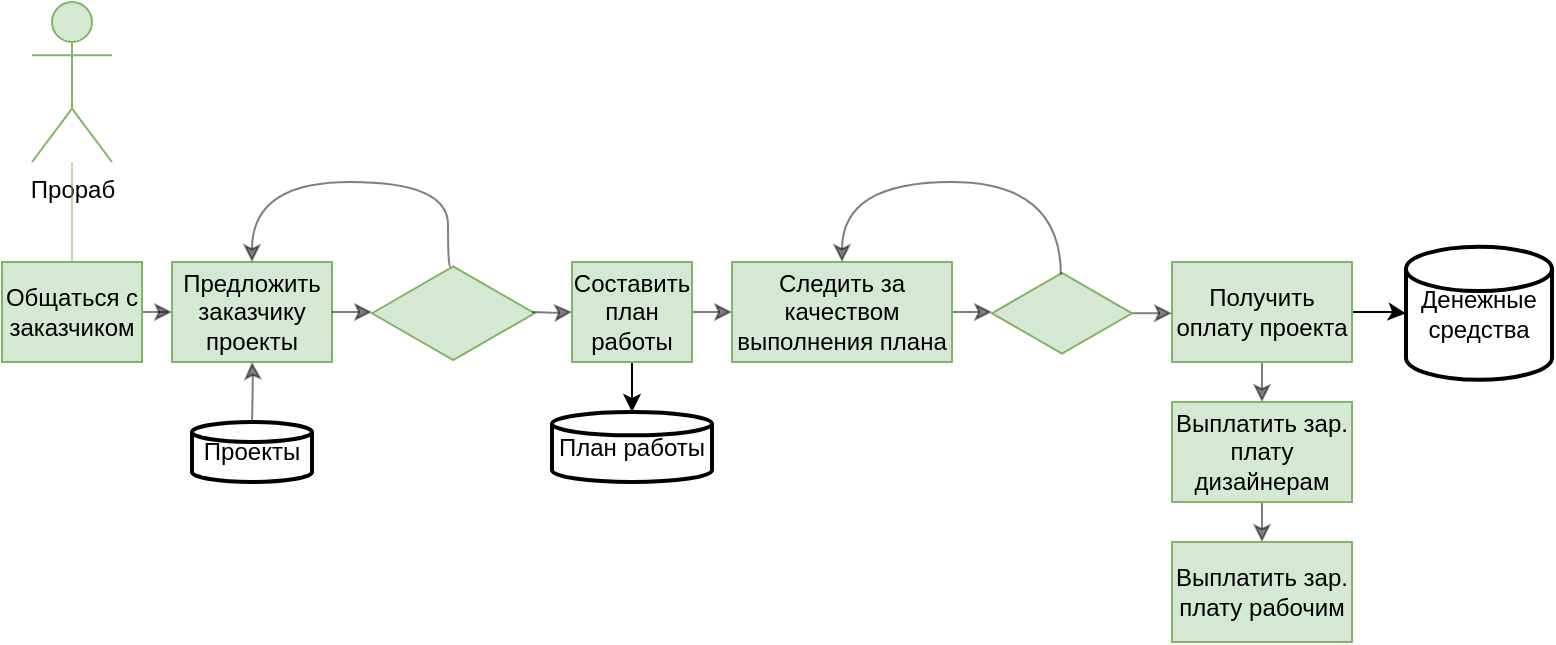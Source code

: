 <mxfile version="15.4.1" type="github">
  <diagram id="C5RBs43oDa-KdzZeNtuy" name="Page-1">
    <mxGraphModel dx="1185" dy="658" grid="1" gridSize="10" guides="1" tooltips="1" connect="1" arrows="1" fold="1" page="1" pageScale="1" pageWidth="827" pageHeight="1169" math="0" shadow="0">
      <root>
        <mxCell id="WIyWlLk6GJQsqaUBKTNV-0" />
        <mxCell id="WIyWlLk6GJQsqaUBKTNV-1" parent="WIyWlLk6GJQsqaUBKTNV-0" />
        <mxCell id="Xk0NxCDFOZxf7ItBGTgv-0" value="Прораб" style="shape=umlActor;verticalLabelPosition=bottom;verticalAlign=top;html=1;outlineConnect=0;fillColor=#d5e8d4;strokeColor=#82b366;" parent="WIyWlLk6GJQsqaUBKTNV-1" vertex="1">
          <mxGeometry x="40" y="40" width="40" height="80" as="geometry" />
        </mxCell>
        <mxCell id="Xk0NxCDFOZxf7ItBGTgv-8" value="" style="edgeStyle=orthogonalEdgeStyle;curved=1;orthogonalLoop=1;jettySize=auto;html=1;opacity=50;" parent="WIyWlLk6GJQsqaUBKTNV-1" source="Xk0NxCDFOZxf7ItBGTgv-3" target="Xk0NxCDFOZxf7ItBGTgv-7" edge="1">
          <mxGeometry relative="1" as="geometry" />
        </mxCell>
        <mxCell id="Xk0NxCDFOZxf7ItBGTgv-3" value="Общаться с заказчиком" style="rounded=0;whiteSpace=wrap;html=1;fillColor=#d5e8d4;strokeColor=#82b366;" parent="WIyWlLk6GJQsqaUBKTNV-1" vertex="1">
          <mxGeometry x="25" y="170" width="70" height="50" as="geometry" />
        </mxCell>
        <mxCell id="Xk0NxCDFOZxf7ItBGTgv-5" value="" style="endArrow=none;html=1;edgeStyle=orthogonalEdgeStyle;exitX=0.5;exitY=0;exitDx=0;exitDy=0;fillColor=#d5e8d4;strokeColor=#82b366;curved=1;opacity=50;" parent="WIyWlLk6GJQsqaUBKTNV-1" source="Xk0NxCDFOZxf7ItBGTgv-3" edge="1">
          <mxGeometry width="50" height="50" relative="1" as="geometry">
            <mxPoint x="210" y="200" as="sourcePoint" />
            <mxPoint x="60" y="120" as="targetPoint" />
          </mxGeometry>
        </mxCell>
        <mxCell id="Xk0NxCDFOZxf7ItBGTgv-9" value="" style="edgeStyle=orthogonalEdgeStyle;curved=1;orthogonalLoop=1;jettySize=auto;html=1;opacity=50;" parent="WIyWlLk6GJQsqaUBKTNV-1" target="Xk0NxCDFOZxf7ItBGTgv-7" edge="1">
          <mxGeometry relative="1" as="geometry">
            <mxPoint x="150" y="250" as="sourcePoint" />
          </mxGeometry>
        </mxCell>
        <mxCell id="Xk0NxCDFOZxf7ItBGTgv-7" value="Предложить заказчику проекты" style="rounded=0;whiteSpace=wrap;html=1;fillColor=#d5e8d4;strokeColor=#82b366;" parent="WIyWlLk6GJQsqaUBKTNV-1" vertex="1">
          <mxGeometry x="110" y="170" width="80" height="50" as="geometry" />
        </mxCell>
        <mxCell id="Xk0NxCDFOZxf7ItBGTgv-13" value="" style="edgeStyle=orthogonalEdgeStyle;curved=1;orthogonalLoop=1;jettySize=auto;html=1;opacity=50;" parent="WIyWlLk6GJQsqaUBKTNV-1" source="Xk0NxCDFOZxf7ItBGTgv-10" target="Xk0NxCDFOZxf7ItBGTgv-12" edge="1">
          <mxGeometry relative="1" as="geometry" />
        </mxCell>
        <mxCell id="DW5_w6Yt8YtxqgNB4Eyj-4" value="" style="edgeStyle=orthogonalEdgeStyle;rounded=0;orthogonalLoop=1;jettySize=auto;html=1;" edge="1" parent="WIyWlLk6GJQsqaUBKTNV-1" source="Xk0NxCDFOZxf7ItBGTgv-10" target="DW5_w6Yt8YtxqgNB4Eyj-2">
          <mxGeometry relative="1" as="geometry" />
        </mxCell>
        <mxCell id="Xk0NxCDFOZxf7ItBGTgv-10" value="Составить план работы" style="rounded=0;whiteSpace=wrap;html=1;fillColor=#d5e8d4;strokeColor=#82b366;" parent="WIyWlLk6GJQsqaUBKTNV-1" vertex="1">
          <mxGeometry x="310" y="170" width="60" height="50" as="geometry" />
        </mxCell>
        <mxCell id="Xk0NxCDFOZxf7ItBGTgv-30" value="" style="edgeStyle=orthogonalEdgeStyle;curved=1;orthogonalLoop=1;jettySize=auto;html=1;opacity=50;" parent="WIyWlLk6GJQsqaUBKTNV-1" source="Xk0NxCDFOZxf7ItBGTgv-12" target="Xk0NxCDFOZxf7ItBGTgv-29" edge="1">
          <mxGeometry relative="1" as="geometry" />
        </mxCell>
        <mxCell id="Xk0NxCDFOZxf7ItBGTgv-12" value="Следить за качеством выполнения плана" style="rounded=0;whiteSpace=wrap;html=1;fillColor=#d5e8d4;strokeColor=#82b366;" parent="WIyWlLk6GJQsqaUBKTNV-1" vertex="1">
          <mxGeometry x="390" y="170" width="110" height="50" as="geometry" />
        </mxCell>
        <mxCell id="Xk0NxCDFOZxf7ItBGTgv-36" style="edgeStyle=orthogonalEdgeStyle;curved=1;orthogonalLoop=1;jettySize=auto;html=1;exitX=0.5;exitY=1;exitDx=0;exitDy=0;entryX=0.5;entryY=0;entryDx=0;entryDy=0;opacity=50;" parent="WIyWlLk6GJQsqaUBKTNV-1" source="Xk0NxCDFOZxf7ItBGTgv-14" target="Xk0NxCDFOZxf7ItBGTgv-16" edge="1">
          <mxGeometry relative="1" as="geometry" />
        </mxCell>
        <mxCell id="Xk0NxCDFOZxf7ItBGTgv-14" value="Выплатить зар. плату дизайнерам" style="rounded=0;whiteSpace=wrap;html=1;fillColor=#d5e8d4;strokeColor=#82b366;" parent="WIyWlLk6GJQsqaUBKTNV-1" vertex="1">
          <mxGeometry x="610" y="240" width="90" height="50" as="geometry" />
        </mxCell>
        <mxCell id="Xk0NxCDFOZxf7ItBGTgv-16" value="Выплатить зар. плату рабочим" style="rounded=0;whiteSpace=wrap;html=1;fillColor=#d5e8d4;strokeColor=#82b366;" parent="WIyWlLk6GJQsqaUBKTNV-1" vertex="1">
          <mxGeometry x="610" y="310" width="90" height="50" as="geometry" />
        </mxCell>
        <mxCell id="Xk0NxCDFOZxf7ItBGTgv-18" value="" style="html=1;whiteSpace=wrap;aspect=fixed;shape=isoRectangle;fillColor=#d5e8d4;strokeColor=#82b366;" parent="WIyWlLk6GJQsqaUBKTNV-1" vertex="1">
          <mxGeometry x="210" y="171.25" width="81.25" height="48.75" as="geometry" />
        </mxCell>
        <mxCell id="Xk0NxCDFOZxf7ItBGTgv-20" value="" style="endArrow=classic;html=1;opacity=50;edgeStyle=orthogonalEdgeStyle;curved=1;exitX=1;exitY=0.5;exitDx=0;exitDy=0;" parent="WIyWlLk6GJQsqaUBKTNV-1" source="Xk0NxCDFOZxf7ItBGTgv-7" edge="1">
          <mxGeometry width="50" height="50" relative="1" as="geometry">
            <mxPoint x="350" y="200" as="sourcePoint" />
            <mxPoint x="210" y="195" as="targetPoint" />
          </mxGeometry>
        </mxCell>
        <mxCell id="Xk0NxCDFOZxf7ItBGTgv-21" value="" style="endArrow=classic;html=1;opacity=50;edgeStyle=orthogonalEdgeStyle;curved=1;exitX=0.482;exitY=0.025;exitDx=0;exitDy=0;exitPerimeter=0;entryX=0.5;entryY=0;entryDx=0;entryDy=0;" parent="WIyWlLk6GJQsqaUBKTNV-1" source="Xk0NxCDFOZxf7ItBGTgv-18" target="Xk0NxCDFOZxf7ItBGTgv-7" edge="1">
          <mxGeometry width="50" height="50" relative="1" as="geometry">
            <mxPoint x="350" y="200" as="sourcePoint" />
            <mxPoint x="400" y="150" as="targetPoint" />
            <Array as="points">
              <mxPoint x="248" y="130" />
              <mxPoint x="150" y="130" />
            </Array>
          </mxGeometry>
        </mxCell>
        <mxCell id="Xk0NxCDFOZxf7ItBGTgv-22" value="" style="endArrow=classic;html=1;opacity=50;edgeStyle=orthogonalEdgeStyle;curved=1;entryX=0;entryY=0.5;entryDx=0;entryDy=0;" parent="WIyWlLk6GJQsqaUBKTNV-1" target="Xk0NxCDFOZxf7ItBGTgv-10" edge="1">
          <mxGeometry width="50" height="50" relative="1" as="geometry">
            <mxPoint x="290" y="195" as="sourcePoint" />
            <mxPoint x="400" y="150" as="targetPoint" />
          </mxGeometry>
        </mxCell>
        <mxCell id="Xk0NxCDFOZxf7ItBGTgv-35" style="edgeStyle=orthogonalEdgeStyle;curved=1;orthogonalLoop=1;jettySize=auto;html=1;exitX=0.5;exitY=1;exitDx=0;exitDy=0;entryX=0.5;entryY=0;entryDx=0;entryDy=0;opacity=50;" parent="WIyWlLk6GJQsqaUBKTNV-1" source="Xk0NxCDFOZxf7ItBGTgv-23" target="Xk0NxCDFOZxf7ItBGTgv-14" edge="1">
          <mxGeometry relative="1" as="geometry" />
        </mxCell>
        <mxCell id="DW5_w6Yt8YtxqgNB4Eyj-6" value="" style="edgeStyle=orthogonalEdgeStyle;rounded=0;orthogonalLoop=1;jettySize=auto;html=1;" edge="1" parent="WIyWlLk6GJQsqaUBKTNV-1" source="Xk0NxCDFOZxf7ItBGTgv-23" target="DW5_w6Yt8YtxqgNB4Eyj-5">
          <mxGeometry relative="1" as="geometry" />
        </mxCell>
        <mxCell id="Xk0NxCDFOZxf7ItBGTgv-23" value="Получить оплату проекта" style="rounded=0;whiteSpace=wrap;html=1;fillColor=#d5e8d4;strokeColor=#82b366;" parent="WIyWlLk6GJQsqaUBKTNV-1" vertex="1">
          <mxGeometry x="610" y="170" width="90" height="50" as="geometry" />
        </mxCell>
        <mxCell id="Xk0NxCDFOZxf7ItBGTgv-31" value="" style="edgeStyle=orthogonalEdgeStyle;curved=1;orthogonalLoop=1;jettySize=auto;html=1;opacity=50;" parent="WIyWlLk6GJQsqaUBKTNV-1" source="Xk0NxCDFOZxf7ItBGTgv-29" target="Xk0NxCDFOZxf7ItBGTgv-23" edge="1">
          <mxGeometry relative="1" as="geometry" />
        </mxCell>
        <mxCell id="Xk0NxCDFOZxf7ItBGTgv-29" value="" style="html=1;whiteSpace=wrap;aspect=fixed;shape=isoRectangle;fillColor=#d5e8d4;strokeColor=#82b366;" parent="WIyWlLk6GJQsqaUBKTNV-1" vertex="1">
          <mxGeometry x="520" y="174.63" width="70" height="42" as="geometry" />
        </mxCell>
        <mxCell id="Xk0NxCDFOZxf7ItBGTgv-37" value="" style="curved=1;endArrow=classic;html=1;opacity=50;edgeStyle=orthogonalEdgeStyle;exitX=0.492;exitY=0.043;exitDx=0;exitDy=0;exitPerimeter=0;entryX=0.5;entryY=0;entryDx=0;entryDy=0;" parent="WIyWlLk6GJQsqaUBKTNV-1" source="Xk0NxCDFOZxf7ItBGTgv-29" target="Xk0NxCDFOZxf7ItBGTgv-12" edge="1">
          <mxGeometry width="50" height="50" relative="1" as="geometry">
            <mxPoint x="350" y="200" as="sourcePoint" />
            <mxPoint x="400" y="150" as="targetPoint" />
            <Array as="points">
              <mxPoint x="554" y="130" />
              <mxPoint x="445" y="130" />
            </Array>
          </mxGeometry>
        </mxCell>
        <mxCell id="DW5_w6Yt8YtxqgNB4Eyj-2" value="План работы" style="strokeWidth=2;html=1;shape=mxgraph.flowchart.database;whiteSpace=wrap;" vertex="1" parent="WIyWlLk6GJQsqaUBKTNV-1">
          <mxGeometry x="300" y="245" width="80" height="35" as="geometry" />
        </mxCell>
        <mxCell id="DW5_w6Yt8YtxqgNB4Eyj-3" value="Проекты" style="strokeWidth=2;html=1;shape=mxgraph.flowchart.database;whiteSpace=wrap;" vertex="1" parent="WIyWlLk6GJQsqaUBKTNV-1">
          <mxGeometry x="120" y="250" width="60" height="30" as="geometry" />
        </mxCell>
        <mxCell id="DW5_w6Yt8YtxqgNB4Eyj-5" value="Денежные средства" style="strokeWidth=2;html=1;shape=mxgraph.flowchart.database;whiteSpace=wrap;" vertex="1" parent="WIyWlLk6GJQsqaUBKTNV-1">
          <mxGeometry x="727" y="162.35" width="73" height="66.56" as="geometry" />
        </mxCell>
      </root>
    </mxGraphModel>
  </diagram>
</mxfile>
